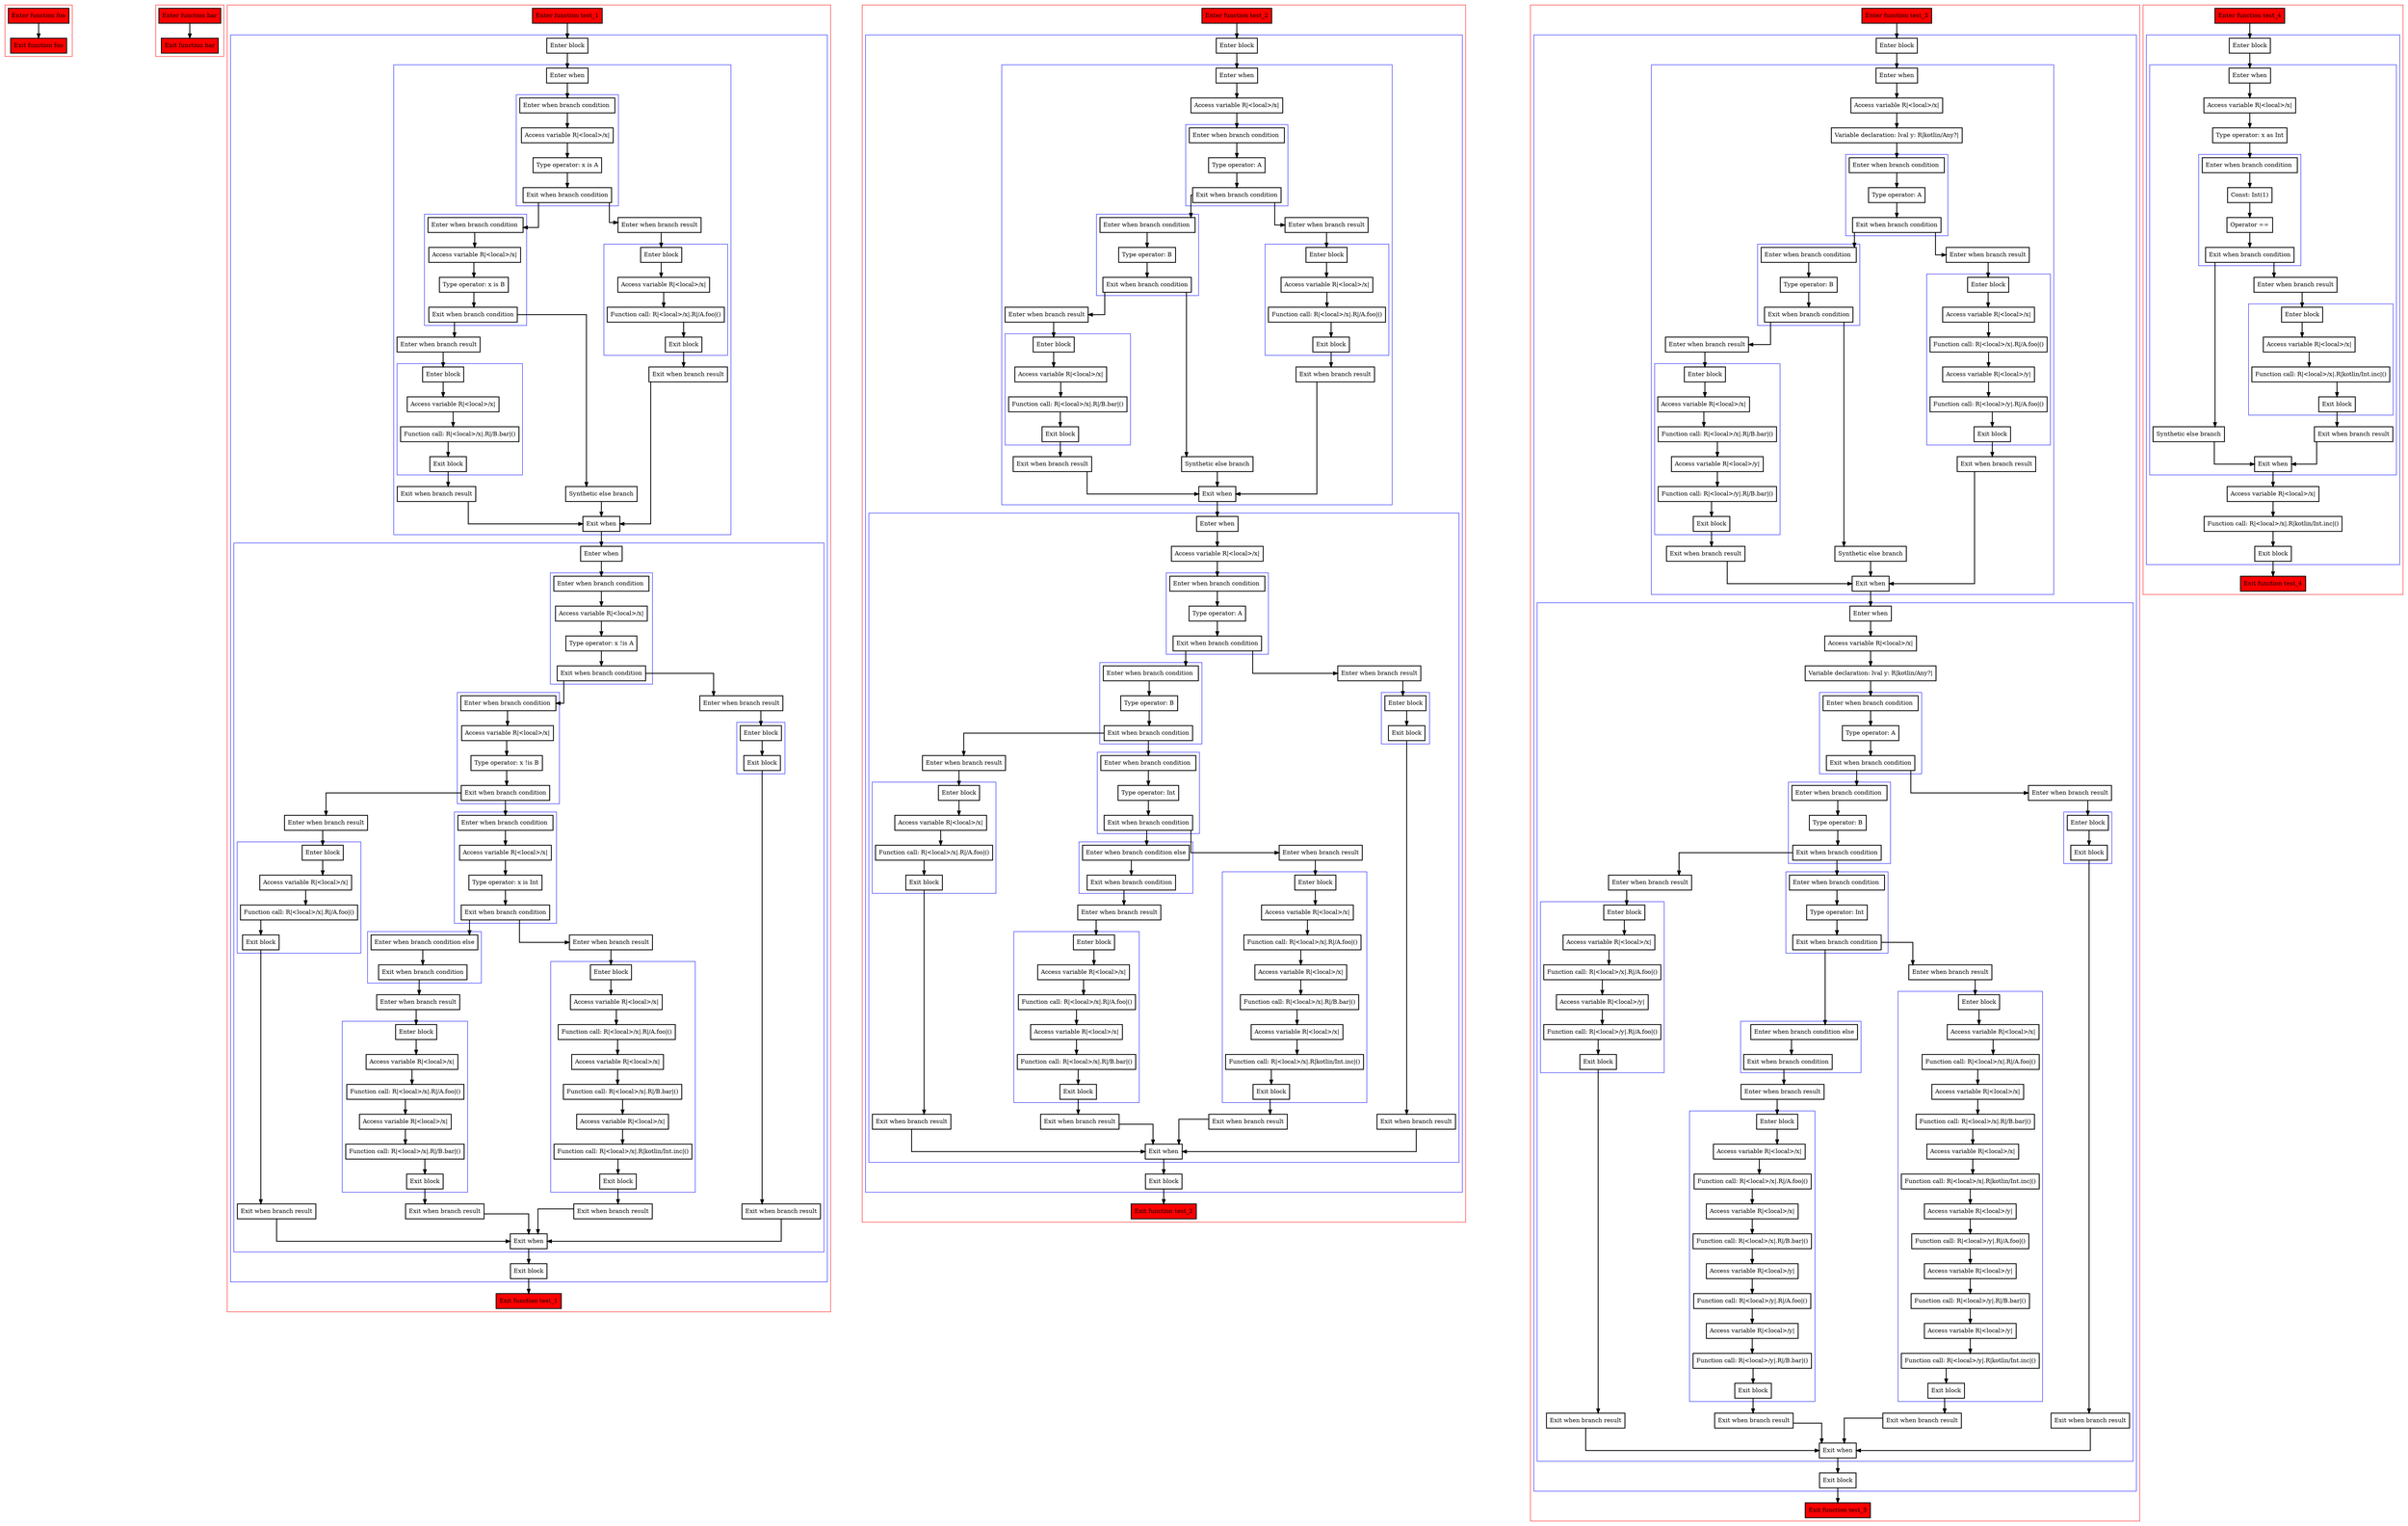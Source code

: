 digraph when_kt {
  graph [splines=ortho nodesep=3]
  node [shape=box penwidth=2]
  edge [penwidth=2]

  subgraph cluster_0 {
    color=red
    0 [label="Enter function foo" style="filled" fillcolor=red];
    1 [label="Exit function foo" style="filled" fillcolor=red];
  }

  0 -> {1};

  subgraph cluster_1 {
    color=red
    2 [label="Enter function bar" style="filled" fillcolor=red];
    3 [label="Exit function bar" style="filled" fillcolor=red];
  }

  2 -> {3};

  subgraph cluster_2 {
    color=red
    4 [label="Enter function test_1" style="filled" fillcolor=red];
    subgraph cluster_3 {
      color=blue
      5 [label="Enter block"];
      subgraph cluster_4 {
        color=blue
        6 [label="Enter when"];
        subgraph cluster_5 {
          color=blue
          7 [label="Enter when branch condition "];
          8 [label="Access variable R|<local>/x|"];
          9 [label="Type operator: x is A"];
          10 [label="Exit when branch condition"];
        }
        subgraph cluster_6 {
          color=blue
          11 [label="Enter when branch condition "];
          12 [label="Access variable R|<local>/x|"];
          13 [label="Type operator: x is B"];
          14 [label="Exit when branch condition"];
        }
        15 [label="Synthetic else branch"];
        16 [label="Enter when branch result"];
        subgraph cluster_7 {
          color=blue
          17 [label="Enter block"];
          18 [label="Access variable R|<local>/x|"];
          19 [label="Function call: R|<local>/x|.R|/B.bar|()"];
          20 [label="Exit block"];
        }
        21 [label="Exit when branch result"];
        22 [label="Enter when branch result"];
        subgraph cluster_8 {
          color=blue
          23 [label="Enter block"];
          24 [label="Access variable R|<local>/x|"];
          25 [label="Function call: R|<local>/x|.R|/A.foo|()"];
          26 [label="Exit block"];
        }
        27 [label="Exit when branch result"];
        28 [label="Exit when"];
      }
      subgraph cluster_9 {
        color=blue
        29 [label="Enter when"];
        subgraph cluster_10 {
          color=blue
          30 [label="Enter when branch condition "];
          31 [label="Access variable R|<local>/x|"];
          32 [label="Type operator: x !is A"];
          33 [label="Exit when branch condition"];
        }
        subgraph cluster_11 {
          color=blue
          34 [label="Enter when branch condition "];
          35 [label="Access variable R|<local>/x|"];
          36 [label="Type operator: x !is B"];
          37 [label="Exit when branch condition"];
        }
        subgraph cluster_12 {
          color=blue
          38 [label="Enter when branch condition "];
          39 [label="Access variable R|<local>/x|"];
          40 [label="Type operator: x is Int"];
          41 [label="Exit when branch condition"];
        }
        subgraph cluster_13 {
          color=blue
          42 [label="Enter when branch condition else"];
          43 [label="Exit when branch condition"];
        }
        44 [label="Enter when branch result"];
        subgraph cluster_14 {
          color=blue
          45 [label="Enter block"];
          46 [label="Access variable R|<local>/x|"];
          47 [label="Function call: R|<local>/x|.R|/A.foo|()"];
          48 [label="Access variable R|<local>/x|"];
          49 [label="Function call: R|<local>/x|.R|/B.bar|()"];
          50 [label="Exit block"];
        }
        51 [label="Exit when branch result"];
        52 [label="Enter when branch result"];
        subgraph cluster_15 {
          color=blue
          53 [label="Enter block"];
          54 [label="Access variable R|<local>/x|"];
          55 [label="Function call: R|<local>/x|.R|/A.foo|()"];
          56 [label="Access variable R|<local>/x|"];
          57 [label="Function call: R|<local>/x|.R|/B.bar|()"];
          58 [label="Access variable R|<local>/x|"];
          59 [label="Function call: R|<local>/x|.R|kotlin/Int.inc|()"];
          60 [label="Exit block"];
        }
        61 [label="Exit when branch result"];
        62 [label="Enter when branch result"];
        subgraph cluster_16 {
          color=blue
          63 [label="Enter block"];
          64 [label="Access variable R|<local>/x|"];
          65 [label="Function call: R|<local>/x|.R|/A.foo|()"];
          66 [label="Exit block"];
        }
        67 [label="Exit when branch result"];
        68 [label="Enter when branch result"];
        subgraph cluster_17 {
          color=blue
          69 [label="Enter block"];
          70 [label="Exit block"];
        }
        71 [label="Exit when branch result"];
        72 [label="Exit when"];
      }
      73 [label="Exit block"];
    }
    74 [label="Exit function test_1" style="filled" fillcolor=red];
  }

  4 -> {5};
  5 -> {6};
  6 -> {7};
  7 -> {8};
  8 -> {9};
  9 -> {10};
  10 -> {22 11};
  11 -> {12};
  12 -> {13};
  13 -> {14};
  14 -> {16 15};
  15 -> {28};
  16 -> {17};
  17 -> {18};
  18 -> {19};
  19 -> {20};
  20 -> {21};
  21 -> {28};
  22 -> {23};
  23 -> {24};
  24 -> {25};
  25 -> {26};
  26 -> {27};
  27 -> {28};
  28 -> {29};
  29 -> {30};
  30 -> {31};
  31 -> {32};
  32 -> {33};
  33 -> {68 34};
  34 -> {35};
  35 -> {36};
  36 -> {37};
  37 -> {62 38};
  38 -> {39};
  39 -> {40};
  40 -> {41};
  41 -> {52 42};
  42 -> {43};
  43 -> {44};
  44 -> {45};
  45 -> {46};
  46 -> {47};
  47 -> {48};
  48 -> {49};
  49 -> {50};
  50 -> {51};
  51 -> {72};
  52 -> {53};
  53 -> {54};
  54 -> {55};
  55 -> {56};
  56 -> {57};
  57 -> {58};
  58 -> {59};
  59 -> {60};
  60 -> {61};
  61 -> {72};
  62 -> {63};
  63 -> {64};
  64 -> {65};
  65 -> {66};
  66 -> {67};
  67 -> {72};
  68 -> {69};
  69 -> {70};
  70 -> {71};
  71 -> {72};
  72 -> {73};
  73 -> {74};

  subgraph cluster_18 {
    color=red
    75 [label="Enter function test_2" style="filled" fillcolor=red];
    subgraph cluster_19 {
      color=blue
      76 [label="Enter block"];
      subgraph cluster_20 {
        color=blue
        77 [label="Enter when"];
        78 [label="Access variable R|<local>/x|"];
        subgraph cluster_21 {
          color=blue
          79 [label="Enter when branch condition "];
          80 [label="Type operator: A"];
          81 [label="Exit when branch condition"];
        }
        subgraph cluster_22 {
          color=blue
          82 [label="Enter when branch condition "];
          83 [label="Type operator: B"];
          84 [label="Exit when branch condition"];
        }
        85 [label="Synthetic else branch"];
        86 [label="Enter when branch result"];
        subgraph cluster_23 {
          color=blue
          87 [label="Enter block"];
          88 [label="Access variable R|<local>/x|"];
          89 [label="Function call: R|<local>/x|.R|/B.bar|()"];
          90 [label="Exit block"];
        }
        91 [label="Exit when branch result"];
        92 [label="Enter when branch result"];
        subgraph cluster_24 {
          color=blue
          93 [label="Enter block"];
          94 [label="Access variable R|<local>/x|"];
          95 [label="Function call: R|<local>/x|.R|/A.foo|()"];
          96 [label="Exit block"];
        }
        97 [label="Exit when branch result"];
        98 [label="Exit when"];
      }
      subgraph cluster_25 {
        color=blue
        99 [label="Enter when"];
        100 [label="Access variable R|<local>/x|"];
        subgraph cluster_26 {
          color=blue
          101 [label="Enter when branch condition "];
          102 [label="Type operator: A"];
          103 [label="Exit when branch condition"];
        }
        subgraph cluster_27 {
          color=blue
          104 [label="Enter when branch condition "];
          105 [label="Type operator: B"];
          106 [label="Exit when branch condition"];
        }
        subgraph cluster_28 {
          color=blue
          107 [label="Enter when branch condition "];
          108 [label="Type operator: Int"];
          109 [label="Exit when branch condition"];
        }
        subgraph cluster_29 {
          color=blue
          110 [label="Enter when branch condition else"];
          111 [label="Exit when branch condition"];
        }
        112 [label="Enter when branch result"];
        subgraph cluster_30 {
          color=blue
          113 [label="Enter block"];
          114 [label="Access variable R|<local>/x|"];
          115 [label="Function call: R|<local>/x|.R|/A.foo|()"];
          116 [label="Access variable R|<local>/x|"];
          117 [label="Function call: R|<local>/x|.R|/B.bar|()"];
          118 [label="Exit block"];
        }
        119 [label="Exit when branch result"];
        120 [label="Enter when branch result"];
        subgraph cluster_31 {
          color=blue
          121 [label="Enter block"];
          122 [label="Access variable R|<local>/x|"];
          123 [label="Function call: R|<local>/x|.R|/A.foo|()"];
          124 [label="Access variable R|<local>/x|"];
          125 [label="Function call: R|<local>/x|.R|/B.bar|()"];
          126 [label="Access variable R|<local>/x|"];
          127 [label="Function call: R|<local>/x|.R|kotlin/Int.inc|()"];
          128 [label="Exit block"];
        }
        129 [label="Exit when branch result"];
        130 [label="Enter when branch result"];
        subgraph cluster_32 {
          color=blue
          131 [label="Enter block"];
          132 [label="Access variable R|<local>/x|"];
          133 [label="Function call: R|<local>/x|.R|/A.foo|()"];
          134 [label="Exit block"];
        }
        135 [label="Exit when branch result"];
        136 [label="Enter when branch result"];
        subgraph cluster_33 {
          color=blue
          137 [label="Enter block"];
          138 [label="Exit block"];
        }
        139 [label="Exit when branch result"];
        140 [label="Exit when"];
      }
      141 [label="Exit block"];
    }
    142 [label="Exit function test_2" style="filled" fillcolor=red];
  }

  75 -> {76};
  76 -> {77};
  77 -> {78};
  78 -> {79};
  79 -> {80};
  80 -> {81};
  81 -> {92 82};
  82 -> {83};
  83 -> {84};
  84 -> {86 85};
  85 -> {98};
  86 -> {87};
  87 -> {88};
  88 -> {89};
  89 -> {90};
  90 -> {91};
  91 -> {98};
  92 -> {93};
  93 -> {94};
  94 -> {95};
  95 -> {96};
  96 -> {97};
  97 -> {98};
  98 -> {99};
  99 -> {100};
  100 -> {101};
  101 -> {102};
  102 -> {103};
  103 -> {136 104};
  104 -> {105};
  105 -> {106};
  106 -> {130 107};
  107 -> {108};
  108 -> {109};
  109 -> {120 110};
  110 -> {111};
  111 -> {112};
  112 -> {113};
  113 -> {114};
  114 -> {115};
  115 -> {116};
  116 -> {117};
  117 -> {118};
  118 -> {119};
  119 -> {140};
  120 -> {121};
  121 -> {122};
  122 -> {123};
  123 -> {124};
  124 -> {125};
  125 -> {126};
  126 -> {127};
  127 -> {128};
  128 -> {129};
  129 -> {140};
  130 -> {131};
  131 -> {132};
  132 -> {133};
  133 -> {134};
  134 -> {135};
  135 -> {140};
  136 -> {137};
  137 -> {138};
  138 -> {139};
  139 -> {140};
  140 -> {141};
  141 -> {142};

  subgraph cluster_34 {
    color=red
    143 [label="Enter function test_3" style="filled" fillcolor=red];
    subgraph cluster_35 {
      color=blue
      144 [label="Enter block"];
      subgraph cluster_36 {
        color=blue
        145 [label="Enter when"];
        146 [label="Access variable R|<local>/x|"];
        147 [label="Variable declaration: lval y: R|kotlin/Any?|"];
        subgraph cluster_37 {
          color=blue
          148 [label="Enter when branch condition "];
          149 [label="Type operator: A"];
          150 [label="Exit when branch condition"];
        }
        subgraph cluster_38 {
          color=blue
          151 [label="Enter when branch condition "];
          152 [label="Type operator: B"];
          153 [label="Exit when branch condition"];
        }
        154 [label="Synthetic else branch"];
        155 [label="Enter when branch result"];
        subgraph cluster_39 {
          color=blue
          156 [label="Enter block"];
          157 [label="Access variable R|<local>/x|"];
          158 [label="Function call: R|<local>/x|.R|/B.bar|()"];
          159 [label="Access variable R|<local>/y|"];
          160 [label="Function call: R|<local>/y|.R|/B.bar|()"];
          161 [label="Exit block"];
        }
        162 [label="Exit when branch result"];
        163 [label="Enter when branch result"];
        subgraph cluster_40 {
          color=blue
          164 [label="Enter block"];
          165 [label="Access variable R|<local>/x|"];
          166 [label="Function call: R|<local>/x|.R|/A.foo|()"];
          167 [label="Access variable R|<local>/y|"];
          168 [label="Function call: R|<local>/y|.R|/A.foo|()"];
          169 [label="Exit block"];
        }
        170 [label="Exit when branch result"];
        171 [label="Exit when"];
      }
      subgraph cluster_41 {
        color=blue
        172 [label="Enter when"];
        173 [label="Access variable R|<local>/x|"];
        174 [label="Variable declaration: lval y: R|kotlin/Any?|"];
        subgraph cluster_42 {
          color=blue
          175 [label="Enter when branch condition "];
          176 [label="Type operator: A"];
          177 [label="Exit when branch condition"];
        }
        subgraph cluster_43 {
          color=blue
          178 [label="Enter when branch condition "];
          179 [label="Type operator: B"];
          180 [label="Exit when branch condition"];
        }
        subgraph cluster_44 {
          color=blue
          181 [label="Enter when branch condition "];
          182 [label="Type operator: Int"];
          183 [label="Exit when branch condition"];
        }
        subgraph cluster_45 {
          color=blue
          184 [label="Enter when branch condition else"];
          185 [label="Exit when branch condition"];
        }
        186 [label="Enter when branch result"];
        subgraph cluster_46 {
          color=blue
          187 [label="Enter block"];
          188 [label="Access variable R|<local>/x|"];
          189 [label="Function call: R|<local>/x|.R|/A.foo|()"];
          190 [label="Access variable R|<local>/x|"];
          191 [label="Function call: R|<local>/x|.R|/B.bar|()"];
          192 [label="Access variable R|<local>/y|"];
          193 [label="Function call: R|<local>/y|.R|/A.foo|()"];
          194 [label="Access variable R|<local>/y|"];
          195 [label="Function call: R|<local>/y|.R|/B.bar|()"];
          196 [label="Exit block"];
        }
        197 [label="Exit when branch result"];
        198 [label="Enter when branch result"];
        subgraph cluster_47 {
          color=blue
          199 [label="Enter block"];
          200 [label="Access variable R|<local>/x|"];
          201 [label="Function call: R|<local>/x|.R|/A.foo|()"];
          202 [label="Access variable R|<local>/x|"];
          203 [label="Function call: R|<local>/x|.R|/B.bar|()"];
          204 [label="Access variable R|<local>/x|"];
          205 [label="Function call: R|<local>/x|.R|kotlin/Int.inc|()"];
          206 [label="Access variable R|<local>/y|"];
          207 [label="Function call: R|<local>/y|.R|/A.foo|()"];
          208 [label="Access variable R|<local>/y|"];
          209 [label="Function call: R|<local>/y|.R|/B.bar|()"];
          210 [label="Access variable R|<local>/y|"];
          211 [label="Function call: R|<local>/y|.R|kotlin/Int.inc|()"];
          212 [label="Exit block"];
        }
        213 [label="Exit when branch result"];
        214 [label="Enter when branch result"];
        subgraph cluster_48 {
          color=blue
          215 [label="Enter block"];
          216 [label="Access variable R|<local>/x|"];
          217 [label="Function call: R|<local>/x|.R|/A.foo|()"];
          218 [label="Access variable R|<local>/y|"];
          219 [label="Function call: R|<local>/y|.R|/A.foo|()"];
          220 [label="Exit block"];
        }
        221 [label="Exit when branch result"];
        222 [label="Enter when branch result"];
        subgraph cluster_49 {
          color=blue
          223 [label="Enter block"];
          224 [label="Exit block"];
        }
        225 [label="Exit when branch result"];
        226 [label="Exit when"];
      }
      227 [label="Exit block"];
    }
    228 [label="Exit function test_3" style="filled" fillcolor=red];
  }

  143 -> {144};
  144 -> {145};
  145 -> {146};
  146 -> {147};
  147 -> {148};
  148 -> {149};
  149 -> {150};
  150 -> {163 151};
  151 -> {152};
  152 -> {153};
  153 -> {155 154};
  154 -> {171};
  155 -> {156};
  156 -> {157};
  157 -> {158};
  158 -> {159};
  159 -> {160};
  160 -> {161};
  161 -> {162};
  162 -> {171};
  163 -> {164};
  164 -> {165};
  165 -> {166};
  166 -> {167};
  167 -> {168};
  168 -> {169};
  169 -> {170};
  170 -> {171};
  171 -> {172};
  172 -> {173};
  173 -> {174};
  174 -> {175};
  175 -> {176};
  176 -> {177};
  177 -> {222 178};
  178 -> {179};
  179 -> {180};
  180 -> {214 181};
  181 -> {182};
  182 -> {183};
  183 -> {198 184};
  184 -> {185};
  185 -> {186};
  186 -> {187};
  187 -> {188};
  188 -> {189};
  189 -> {190};
  190 -> {191};
  191 -> {192};
  192 -> {193};
  193 -> {194};
  194 -> {195};
  195 -> {196};
  196 -> {197};
  197 -> {226};
  198 -> {199};
  199 -> {200};
  200 -> {201};
  201 -> {202};
  202 -> {203};
  203 -> {204};
  204 -> {205};
  205 -> {206};
  206 -> {207};
  207 -> {208};
  208 -> {209};
  209 -> {210};
  210 -> {211};
  211 -> {212};
  212 -> {213};
  213 -> {226};
  214 -> {215};
  215 -> {216};
  216 -> {217};
  217 -> {218};
  218 -> {219};
  219 -> {220};
  220 -> {221};
  221 -> {226};
  222 -> {223};
  223 -> {224};
  224 -> {225};
  225 -> {226};
  226 -> {227};
  227 -> {228};

  subgraph cluster_50 {
    color=red
    229 [label="Enter function test_4" style="filled" fillcolor=red];
    subgraph cluster_51 {
      color=blue
      230 [label="Enter block"];
      subgraph cluster_52 {
        color=blue
        231 [label="Enter when"];
        232 [label="Access variable R|<local>/x|"];
        233 [label="Type operator: x as Int"];
        subgraph cluster_53 {
          color=blue
          234 [label="Enter when branch condition "];
          235 [label="Const: Int(1)"];
          236 [label="Operator =="];
          237 [label="Exit when branch condition"];
        }
        238 [label="Synthetic else branch"];
        239 [label="Enter when branch result"];
        subgraph cluster_54 {
          color=blue
          240 [label="Enter block"];
          241 [label="Access variable R|<local>/x|"];
          242 [label="Function call: R|<local>/x|.R|kotlin/Int.inc|()"];
          243 [label="Exit block"];
        }
        244 [label="Exit when branch result"];
        245 [label="Exit when"];
      }
      246 [label="Access variable R|<local>/x|"];
      247 [label="Function call: R|<local>/x|.R|kotlin/Int.inc|()"];
      248 [label="Exit block"];
    }
    249 [label="Exit function test_4" style="filled" fillcolor=red];
  }

  229 -> {230};
  230 -> {231};
  231 -> {232};
  232 -> {233};
  233 -> {234};
  234 -> {235};
  235 -> {236};
  236 -> {237};
  237 -> {239 238};
  238 -> {245};
  239 -> {240};
  240 -> {241};
  241 -> {242};
  242 -> {243};
  243 -> {244};
  244 -> {245};
  245 -> {246};
  246 -> {247};
  247 -> {248};
  248 -> {249};

}
